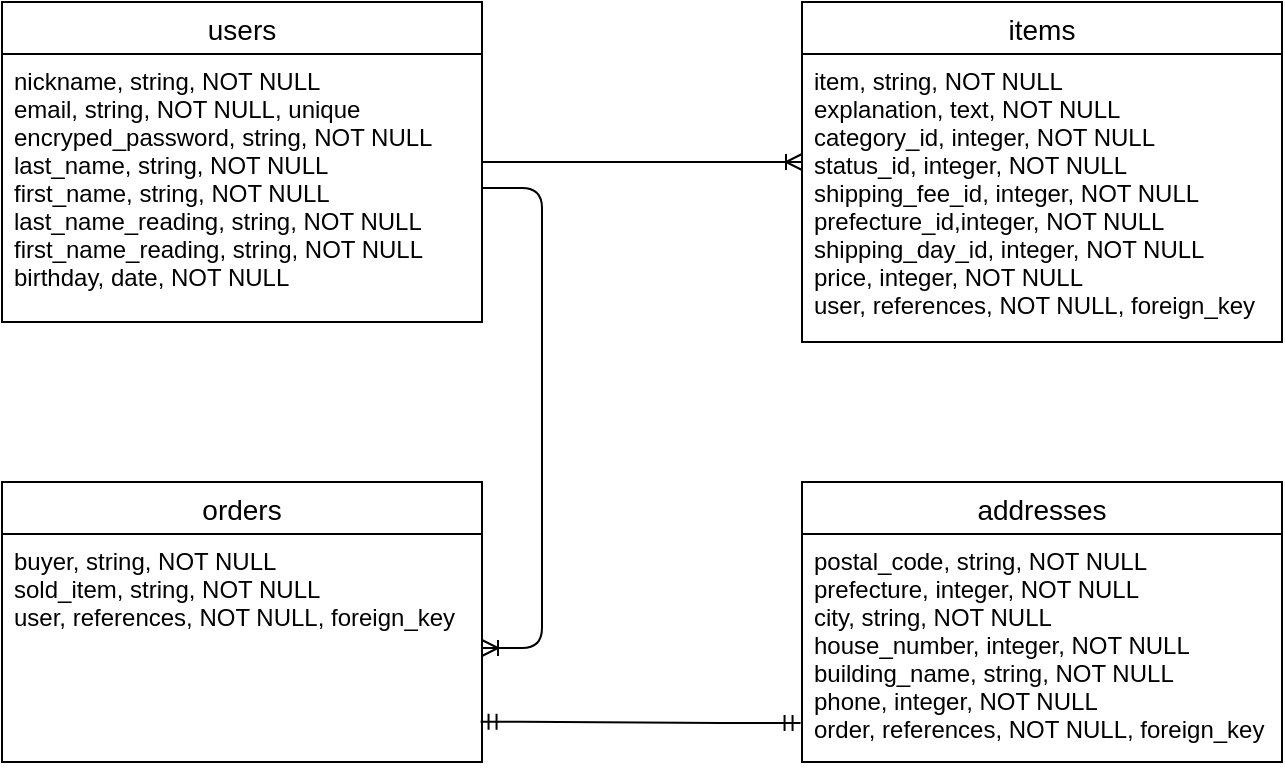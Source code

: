 <mxfile>
    <diagram id="ZGMxFDYuT92vshTVlM9m" name="ページ1">
        <mxGraphModel dx="461" dy="518" grid="1" gridSize="10" guides="1" tooltips="1" connect="1" arrows="1" fold="1" page="1" pageScale="1" pageWidth="850" pageHeight="1100" math="0" shadow="0">
            <root>
                <mxCell id="0"/>
                <mxCell id="1" parent="0"/>
                <mxCell id="2" value="users" style="swimlane;fontStyle=0;childLayout=stackLayout;horizontal=1;startSize=26;horizontalStack=0;resizeParent=1;resizeParentMax=0;resizeLast=0;collapsible=1;marginBottom=0;align=center;fontSize=14;" parent="1" vertex="1">
                    <mxGeometry x="80" y="200" width="240" height="160" as="geometry"/>
                </mxCell>
                <mxCell id="3" value="nickname, string, NOT NULL&#10;email, string, NOT NULL, unique&#10;encryped_password, string, NOT NULL&#10;last_name, string, NOT NULL&#10;first_name, string, NOT NULL&#10;last_name_reading, string, NOT NULL&#10;first_name_reading, string, NOT NULL&#10;birthday, date, NOT NULL" style="text;strokeColor=none;fillColor=none;spacingLeft=4;spacingRight=4;overflow=hidden;rotatable=0;points=[[0,0.5],[1,0.5]];portConstraint=eastwest;fontSize=12;" parent="2" vertex="1">
                    <mxGeometry y="26" width="240" height="134" as="geometry"/>
                </mxCell>
                <mxCell id="6" value="items" style="swimlane;fontStyle=0;childLayout=stackLayout;horizontal=1;startSize=26;horizontalStack=0;resizeParent=1;resizeParentMax=0;resizeLast=0;collapsible=1;marginBottom=0;align=center;fontSize=14;" parent="1" vertex="1">
                    <mxGeometry x="480" y="200" width="240" height="170" as="geometry"/>
                </mxCell>
                <mxCell id="7" value="item, string, NOT NULL&#10;explanation, text, NOT NULL&#10;category_id, integer, NOT NULL&#10;status_id, integer, NOT NULL&#10;shipping_fee_id, integer, NOT NULL&#10;prefecture_id,integer, NOT NULL&#10;shipping_day_id, integer, NOT NULL&#10;price, integer, NOT NULL&#10;user, references, NOT NULL, foreign_key" style="text;strokeColor=none;fillColor=none;spacingLeft=4;spacingRight=4;overflow=hidden;rotatable=0;points=[[0,0.5],[1,0.5]];portConstraint=eastwest;fontSize=12;" parent="6" vertex="1">
                    <mxGeometry y="26" width="240" height="144" as="geometry"/>
                </mxCell>
                <mxCell id="14" style="edgeStyle=none;html=1;entryX=0.486;entryY=1;entryDx=0;entryDy=0;entryPerimeter=0;" parent="6" source="6" target="7" edge="1">
                    <mxGeometry relative="1" as="geometry"/>
                </mxCell>
                <mxCell id="10" value="orders" style="swimlane;fontStyle=0;childLayout=stackLayout;horizontal=1;startSize=26;horizontalStack=0;resizeParent=1;resizeParentMax=0;resizeLast=0;collapsible=1;marginBottom=0;align=center;fontSize=14;" parent="1" vertex="1">
                    <mxGeometry x="80" y="440" width="240" height="140" as="geometry"/>
                </mxCell>
                <mxCell id="11" value="buyer, string, NOT NULL&#10;sold_item, string, NOT NULL &#10;user, references, NOT NULL, foreign_key" style="text;strokeColor=none;fillColor=none;spacingLeft=4;spacingRight=4;overflow=hidden;rotatable=0;points=[[0,0.5],[1,0.5]];portConstraint=eastwest;fontSize=12;" parent="10" vertex="1">
                    <mxGeometry y="26" width="240" height="114" as="geometry"/>
                </mxCell>
                <mxCell id="17" value="" style="edgeStyle=entityRelationEdgeStyle;fontSize=12;html=1;endArrow=ERoneToMany;" edge="1" parent="1">
                    <mxGeometry width="100" height="100" relative="1" as="geometry">
                        <mxPoint x="320" y="280" as="sourcePoint"/>
                        <mxPoint x="480" y="280" as="targetPoint"/>
                    </mxGeometry>
                </mxCell>
                <mxCell id="18" value="" style="edgeStyle=entityRelationEdgeStyle;fontSize=12;html=1;endArrow=ERoneToMany;entryX=1;entryY=0.5;entryDx=0;entryDy=0;" edge="1" parent="1" source="3" target="11">
                    <mxGeometry width="100" height="100" relative="1" as="geometry">
                        <mxPoint x="160" y="360.06" as="sourcePoint"/>
                        <mxPoint x="316.16" y="360.0" as="targetPoint"/>
                    </mxGeometry>
                </mxCell>
                <mxCell id="19" value="addresses" style="swimlane;fontStyle=0;childLayout=stackLayout;horizontal=1;startSize=26;horizontalStack=0;resizeParent=1;resizeParentMax=0;resizeLast=0;collapsible=1;marginBottom=0;align=center;fontSize=14;" vertex="1" parent="1">
                    <mxGeometry x="480" y="440" width="240" height="140" as="geometry"/>
                </mxCell>
                <mxCell id="20" value="postal_code, string, NOT NULL&#10;prefecture, integer, NOT NULL&#10;city, string, NOT NULL&#10;house_number, integer, NOT NULL&#10;building_name, string, NOT NULL&#10;phone, integer, NOT NULL&#10;order, references, NOT NULL, foreign_key" style="text;strokeColor=none;fillColor=none;spacingLeft=4;spacingRight=4;overflow=hidden;rotatable=0;points=[[0,0.5],[1,0.5]];portConstraint=eastwest;fontSize=12;" vertex="1" parent="19">
                    <mxGeometry y="26" width="240" height="114" as="geometry"/>
                </mxCell>
                <mxCell id="24" value="" style="edgeStyle=entityRelationEdgeStyle;fontSize=12;html=1;endArrow=ERmandOne;startArrow=ERmandOne;entryX=-0.003;entryY=0.829;entryDx=0;entryDy=0;entryPerimeter=0;exitX=0.997;exitY=0.824;exitDx=0;exitDy=0;exitPerimeter=0;" edge="1" parent="1" source="11" target="20">
                    <mxGeometry width="100" height="100" relative="1" as="geometry">
                        <mxPoint x="320" y="550" as="sourcePoint"/>
                        <mxPoint x="420" y="450" as="targetPoint"/>
                    </mxGeometry>
                </mxCell>
            </root>
        </mxGraphModel>
    </diagram>
</mxfile>
